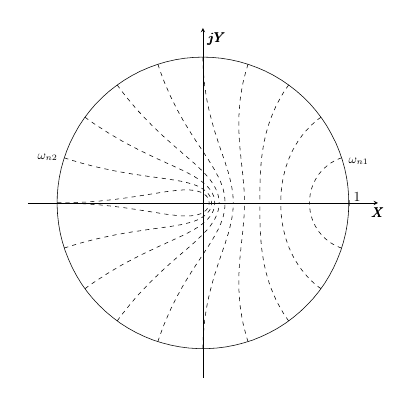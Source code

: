 % This file was created by matlab2tikz.
%
%The latest updates can be retrieved from
%  http://www.mathworks.com/matlabcentral/fileexchange/22022-matlab2tikz-matlab2tikz
%where you can also make suggestions and rate matlab2tikz.
%
\begin{tikzpicture}[scale = 0.5]

\begin{axis}[%
  axis lines=center,
  width=3.5in,
  height=3.5in,
  scale only axis,
  xmin=-1.2,
  xmax=1.2,
  ymin=-1.2,
  ymax=1.2,
  xtick={1},
  ytick=\empty,
  %xticklabels={},
  xticklabel style={anchor=south west},
  x label style={anchor=north},
  xlabel={$\pmb{X}$},
  ylabel={$\pmb{jY}$}
  ]
  \addplot [color=black, forget plot]
    table[row sep=crcr]{%
  0	1\\
  0.063	0.998\\
  0.127	0.992\\
  0.189	0.982\\
  0.251	0.968\\
  0.312	0.95\\
  0.372	0.928\\
  0.43	0.903\\
  0.486	0.874\\
  0.541	0.841\\
  0.593	0.805\\
  0.643	0.766\\
  0.69	0.724\\
  0.735	0.679\\
  0.776	0.631\\
  0.815	0.58\\
  0.85	0.527\\
  0.881	0.472\\
  0.91	0.415\\
  0.934	0.357\\
  0.955	0.297\\
  0.972	0.236\\
  0.985	0.174\\
  0.994	0.111\\
  0.999	0.048\\
  1.0	-0.016\\
  0.997	-0.079\\
  0.99	-0.142\\
  0.979	-0.205\\
  0.964	-0.266\\
  0.945	-0.327\\
  0.922	-0.386\\
  0.896	-0.444\\
  0.866	-0.5\\
  0.833	-0.554\\
  0.796	-0.606\\
  0.756	-0.655\\
  0.713	-0.701\\
  0.667	-0.745\\
  0.618	-0.786\\
  0.567	-0.824\\
  0.514	-0.858\\
  0.458	-0.889\\
  0.401	-0.916\\
  0.342	-0.94\\
  0.282	-0.959\\
  0.22	-0.975\\
  0.158	-0.987\\
  0.095	-0.995\\
  0.032	-0.999\\
  -0.032	-0.999\\
  -0.095	-0.995\\
  -0.158	-0.987\\
  -0.22	-0.975\\
  -0.282	-0.959\\
  -0.342	-0.94\\
  -0.401	-0.916\\
  -0.458	-0.889\\
  -0.514	-0.858\\
  -0.567	-0.824\\
  -0.618	-0.786\\
  -0.667	-0.745\\
  -0.713	-0.701\\
  -0.756	-0.655\\
  -0.796	-0.606\\
  -0.833	-0.554\\
  -0.866	-0.5\\
  -0.896	-0.444\\
  -0.922	-0.386\\
  -0.945	-0.327\\
  -0.964	-0.266\\
  -0.979	-0.205\\
  -0.99	-0.142\\
  -0.997	-0.079\\
  -1.0	-0.016\\
  -0.999	0.048\\
  -0.994	0.111\\
  -0.985	0.174\\
  -0.972	0.236\\
  -0.955	0.297\\
  -0.934	0.357\\
  -0.91	0.415\\
  -0.881	0.472\\
  -0.85	0.527\\
  -0.815	0.58\\
  -0.776	0.631\\
  -0.735	0.679\\
  -0.69	0.724\\
  -0.643	0.766\\
  -0.593	0.805\\
  -0.541	0.841\\
  -0.486	0.874\\
  -0.43	0.903\\
  -0.372	0.928\\
  -0.312	0.95\\
  -0.251	0.968\\
  -0.189	0.982\\
  -0.127	0.992\\
  -0.063	0.998\\
  -2.449e-16	1\\
  };
  \addplot [color=black, dashed, forget plot]
    table[row sep=crcr]{%
  1	0\\
  1	0\\
  1	0\\
  1	0\\
  1	0\\
  1	0\\
  1	0\\
  1	0\\
  1	0\\
  1	0\\
  1	0\\
  1	0\\
  1	0\\
  1	0\\
  1	0\\
  1	0\\
  1	0\\
  1	0\\
  1	0\\
  1	0\\
  1	0\\
  1	0\\
  1	0\\
  1	0\\
  1	0\\
  1	0\\
  1	0\\
  1	0\\
  1	0\\
  1	0\\
  1	0\\
  1	0\\
  1	0\\
  1	0\\
  1	0\\
  1	0\\
  1	0\\
  1	0\\
  1	0\\
  1	0\\
  1	0\\
  1	0\\
  1	0\\
  1	0\\
  1	0\\
  1	0\\
  1	0\\
  1	0\\
  1	0\\
  1	0\\
  1	0\\
  1	0\\
  1	0\\
  1	0\\
  1	0\\
  1	0\\
  1	0\\
  1	0\\
  1	0\\
  1	0\\
  1	0\\
  1	0\\
  1	0\\
  1	0\\
  1	0\\
  1	0\\
  1	0\\
  1	0\\
  1	0\\
  1	0\\
  1	0\\
  1	0\\
  1	0\\
  1	0\\
  1	0\\
  1	0\\
  1	0\\
  1	0\\
  1	0\\
  1	0\\
  1	0\\
  1	0\\
  1	0\\
  1	0\\
  1	0\\
  1	0\\
  1	0\\
  1	0\\
  1	0\\
  1	0\\
  1	0\\
  1	0\\
  1	0\\
  1	0\\
  1	0\\
  1	0\\
  1	0\\
  1	0\\
  1	0\\
  1	0\\
  1	0\\
  };
  \addplot [color=black, dashed, forget plot]
    table[row sep=crcr]{%
  1	-0\\
  1	-0\\
  1	-0\\
  1	-0\\
  1	-0\\
  1	-0\\
  1	-0\\
  1	-0\\
  1	-0\\
  1	-0\\
  1	-0\\
  1	-0\\
  1	-0\\
  1	-0\\
  1	-0\\
  1	-0\\
  1	-0\\
  1	-0\\
  1	-0\\
  1	-0\\
  1	-0\\
  1	-0\\
  1	-0\\
  1	-0\\
  1	-0\\
  1	-0\\
  1	-0\\
  1	-0\\
  1	-0\\
  1	-0\\
  1	-0\\
  1	-0\\
  1	-0\\
  1	-0\\
  1	-0\\
  1	-0\\
  1	-0\\
  1	-0\\
  1	-0\\
  1	-0\\
  1	-0\\
  1	-0\\
  1	-0\\
  1	-0\\
  1	-0\\
  1	-0\\
  1	-0\\
  1	-0\\
  1	-0\\
  1	-0\\
  1	-0\\
  1	-0\\
  1	-0\\
  1	-0\\
  1	-0\\
  1	-0\\
  1	-0\\
  1	-0\\
  1	-0\\
  1	-0\\
  1	-0\\
  1	-0\\
  1	-0\\
  1	-0\\
  1	-0\\
  1	-0\\
  1	-0\\
  1	-0\\
  1	-0\\
  1	-0\\
  1	-0\\
  1	-0\\
  1	-0\\
  1	-0\\
  1	-0\\
  1	-0\\
  1	-0\\
  1	-0\\
  1	-0\\
  1	-0\\
  1	-0\\
  1	-0\\
  1	-0\\
  1	-0\\
  1	-0\\
  1	-0\\
  1	-0\\
  1	-0\\
  1	-0\\
  1	-0\\
  1	-0\\
  1	-0\\
  1	-0\\
  1	-0\\
  1	-0\\
  1	-0\\
  1	-0\\
  1	-0\\
  1	-0\\
  1	-0\\
  1	-0\\
  };
  \addplot [color=black, dashed, forget plot]
    table[row sep=crcr]{%
  0.951	0.309\\
  0.948	0.308\\
  0.945	0.307\\
  0.942	0.306\\
  0.939	0.305\\
  0.936	0.304\\
  0.933	0.303\\
  0.931	0.302\\
  0.928	0.3\\
  0.925	0.299\\
  0.922	0.298\\
  0.919	0.297\\
  0.917	0.296\\
  0.914	0.294\\
  0.911	0.293\\
  0.908	0.292\\
  0.906	0.29\\
  0.903	0.289\\
  0.9	0.287\\
  0.898	0.286\\
  0.895	0.285\\
  0.892	0.283\\
  0.89	0.282\\
  0.887	0.28\\
  0.885	0.278\\
  0.882	0.277\\
  0.879	0.275\\
  0.877	0.274\\
  0.874	0.272\\
  0.872	0.27\\
  0.869	0.269\\
  0.867	0.267\\
  0.865	0.265\\
  0.862	0.263\\
  0.86	0.262\\
  0.857	0.26\\
  0.855	0.258\\
  0.853	0.256\\
  0.85	0.254\\
  0.848	0.252\\
  0.846	0.25\\
  0.843	0.248\\
  0.841	0.246\\
  0.839	0.244\\
  0.836	0.242\\
  0.834	0.24\\
  0.832	0.238\\
  0.83	0.236\\
  0.828	0.234\\
  0.825	0.232\\
  0.823	0.23\\
  0.821	0.227\\
  0.819	0.225\\
  0.817	0.223\\
  0.815	0.221\\
  0.813	0.218\\
  0.81	0.216\\
  0.808	0.213\\
  0.806	0.211\\
  0.804	0.208\\
  0.802	0.206\\
  0.8	0.203\\
  0.798	0.201\\
  0.796	0.198\\
  0.794	0.196\\
  0.792	0.193\\
  0.79	0.19\\
  0.788	0.187\\
  0.786	0.184\\
  0.784	0.182\\
  0.782	0.179\\
  0.781	0.176\\
  0.779	0.173\\
  0.777	0.169\\
  0.775	0.166\\
  0.773	0.163\\
  0.771	0.16\\
  0.769	0.156\\
  0.768	0.153\\
  0.766	0.149\\
  0.764	0.146\\
  0.762	0.142\\
  0.76	0.138\\
  0.759	0.134\\
  0.757	0.13\\
  0.755	0.126\\
  0.753	0.122\\
  0.752	0.117\\
  0.75	0.113\\
  0.748	0.108\\
  0.747	0.103\\
  0.745	0.098\\
  0.743	0.092\\
  0.742	0.086\\
  0.74	0.08\\
  0.738	0.073\\
  0.737	0.065\\
  0.735	0.056\\
  0.734	0.046\\
  0.732	0.032\\
  0.73	0\\
  };
  \addplot [color=black, dashed, forget plot]
    table[row sep=crcr]{%
  0.951	-0.309\\
  0.948	-0.308\\
  0.945	-0.307\\
  0.942	-0.306\\
  0.939	-0.305\\
  0.936	-0.304\\
  0.933	-0.303\\
  0.931	-0.302\\
  0.928	-0.3\\
  0.925	-0.299\\
  0.922	-0.298\\
  0.919	-0.297\\
  0.917	-0.296\\
  0.914	-0.294\\
  0.911	-0.293\\
  0.908	-0.292\\
  0.906	-0.29\\
  0.903	-0.289\\
  0.9	-0.287\\
  0.898	-0.286\\
  0.895	-0.285\\
  0.892	-0.283\\
  0.89	-0.282\\
  0.887	-0.28\\
  0.885	-0.278\\
  0.882	-0.277\\
  0.879	-0.275\\
  0.877	-0.274\\
  0.874	-0.272\\
  0.872	-0.27\\
  0.869	-0.269\\
  0.867	-0.267\\
  0.865	-0.265\\
  0.862	-0.263\\
  0.86	-0.262\\
  0.857	-0.26\\
  0.855	-0.258\\
  0.853	-0.256\\
  0.85	-0.254\\
  0.848	-0.252\\
  0.846	-0.25\\
  0.843	-0.248\\
  0.841	-0.246\\
  0.839	-0.244\\
  0.836	-0.242\\
  0.834	-0.24\\
  0.832	-0.238\\
  0.83	-0.236\\
  0.828	-0.234\\
  0.825	-0.232\\
  0.823	-0.23\\
  0.821	-0.227\\
  0.819	-0.225\\
  0.817	-0.223\\
  0.815	-0.221\\
  0.813	-0.218\\
  0.81	-0.216\\
  0.808	-0.213\\
  0.806	-0.211\\
  0.804	-0.208\\
  0.802	-0.206\\
  0.8	-0.203\\
  0.798	-0.201\\
  0.796	-0.198\\
  0.794	-0.196\\
  0.792	-0.193\\
  0.79	-0.19\\
  0.788	-0.187\\
  0.786	-0.184\\
  0.784	-0.182\\
  0.782	-0.179\\
  0.781	-0.176\\
  0.779	-0.173\\
  0.777	-0.169\\
  0.775	-0.166\\
  0.773	-0.163\\
  0.771	-0.16\\
  0.769	-0.156\\
  0.768	-0.153\\
  0.766	-0.149\\
  0.764	-0.146\\
  0.762	-0.142\\
  0.76	-0.138\\
  0.759	-0.134\\
  0.757	-0.13\\
  0.755	-0.126\\
  0.753	-0.122\\
  0.752	-0.117\\
  0.75	-0.113\\
  0.748	-0.108\\
  0.747	-0.103\\
  0.745	-0.098\\
  0.743	-0.092\\
  0.742	-0.086\\
  0.74	-0.08\\
  0.738	-0.073\\
  0.737	-0.065\\
  0.735	-0.056\\
  0.734	-0.046\\
  0.732	-0.032\\
  0.73	-0\\
  };
  \addplot [color=black, dashed, forget plot]
    table[row sep=crcr]{%
  0.809	0.588\\
  0.804	0.584\\
  0.799	0.58\\
  0.794	0.577\\
  0.789	0.573\\
  0.784	0.569\\
  0.78	0.565\\
  0.775	0.561\\
  0.77	0.557\\
  0.766	0.554\\
  0.761	0.55\\
  0.757	0.546\\
  0.753	0.542\\
  0.748	0.538\\
  0.744	0.534\\
  0.74	0.53\\
  0.736	0.526\\
  0.732	0.522\\
  0.728	0.517\\
  0.724	0.513\\
  0.72	0.509\\
  0.716	0.505\\
  0.712	0.501\\
  0.709	0.497\\
  0.705	0.493\\
  0.701	0.488\\
  0.698	0.484\\
  0.694	0.48\\
  0.691	0.476\\
  0.687	0.471\\
  0.684	0.467\\
  0.68	0.463\\
  0.677	0.459\\
  0.674	0.454\\
  0.671	0.45\\
  0.668	0.446\\
  0.664	0.441\\
  0.661	0.437\\
  0.658	0.432\\
  0.655	0.428\\
  0.652	0.424\\
  0.649	0.419\\
  0.647	0.415\\
  0.644	0.41\\
  0.641	0.406\\
  0.638	0.401\\
  0.635	0.397\\
  0.633	0.392\\
  0.63	0.387\\
  0.627	0.383\\
  0.625	0.378\\
  0.622	0.373\\
  0.62	0.369\\
  0.617	0.364\\
  0.615	0.359\\
  0.613	0.355\\
  0.61	0.35\\
  0.608	0.345\\
  0.606	0.34\\
  0.603	0.335\\
  0.601	0.33\\
  0.599	0.326\\
  0.597	0.321\\
  0.595	0.316\\
  0.592	0.311\\
  0.59	0.305\\
  0.588	0.3\\
  0.586	0.295\\
  0.584	0.29\\
  0.582	0.285\\
  0.58	0.279\\
  0.578	0.274\\
  0.577	0.269\\
  0.575	0.263\\
  0.573	0.258\\
  0.571	0.252\\
  0.569	0.246\\
  0.568	0.241\\
  0.566	0.235\\
  0.564	0.229\\
  0.562	0.223\\
  0.561	0.217\\
  0.559	0.21\\
  0.558	0.204\\
  0.556	0.197\\
  0.554	0.191\\
  0.553	0.184\\
  0.551	0.176\\
  0.55	0.169\\
  0.548	0.162\\
  0.547	0.154\\
  0.545	0.145\\
  0.544	0.137\\
  0.543	0.128\\
  0.541	0.118\\
  0.54	0.107\\
  0.539	0.096\\
  0.537	0.083\\
  0.536	0.067\\
  0.535	0.048\\
  0.533	0\\
  };
  \addplot [color=black, dashed, forget plot]
    table[row sep=crcr]{%
  0.809	-0.588\\
  0.804	-0.584\\
  0.799	-0.58\\
  0.794	-0.577\\
  0.789	-0.573\\
  0.784	-0.569\\
  0.78	-0.565\\
  0.775	-0.561\\
  0.77	-0.557\\
  0.766	-0.554\\
  0.761	-0.55\\
  0.757	-0.546\\
  0.753	-0.542\\
  0.748	-0.538\\
  0.744	-0.534\\
  0.74	-0.53\\
  0.736	-0.526\\
  0.732	-0.522\\
  0.728	-0.517\\
  0.724	-0.513\\
  0.72	-0.509\\
  0.716	-0.505\\
  0.712	-0.501\\
  0.709	-0.497\\
  0.705	-0.493\\
  0.701	-0.488\\
  0.698	-0.484\\
  0.694	-0.48\\
  0.691	-0.476\\
  0.687	-0.471\\
  0.684	-0.467\\
  0.68	-0.463\\
  0.677	-0.459\\
  0.674	-0.454\\
  0.671	-0.45\\
  0.668	-0.446\\
  0.664	-0.441\\
  0.661	-0.437\\
  0.658	-0.432\\
  0.655	-0.428\\
  0.652	-0.424\\
  0.649	-0.419\\
  0.647	-0.415\\
  0.644	-0.41\\
  0.641	-0.406\\
  0.638	-0.401\\
  0.635	-0.397\\
  0.633	-0.392\\
  0.63	-0.387\\
  0.627	-0.383\\
  0.625	-0.378\\
  0.622	-0.373\\
  0.62	-0.369\\
  0.617	-0.364\\
  0.615	-0.359\\
  0.613	-0.355\\
  0.61	-0.35\\
  0.608	-0.345\\
  0.606	-0.34\\
  0.603	-0.335\\
  0.601	-0.33\\
  0.599	-0.326\\
  0.597	-0.321\\
  0.595	-0.316\\
  0.592	-0.311\\
  0.59	-0.305\\
  0.588	-0.3\\
  0.586	-0.295\\
  0.584	-0.29\\
  0.582	-0.285\\
  0.58	-0.279\\
  0.578	-0.274\\
  0.577	-0.269\\
  0.575	-0.263\\
  0.573	-0.258\\
  0.571	-0.252\\
  0.569	-0.246\\
  0.568	-0.241\\
  0.566	-0.235\\
  0.564	-0.229\\
  0.562	-0.223\\
  0.561	-0.217\\
  0.559	-0.21\\
  0.558	-0.204\\
  0.556	-0.197\\
  0.554	-0.191\\
  0.553	-0.184\\
  0.551	-0.176\\
  0.55	-0.169\\
  0.548	-0.162\\
  0.547	-0.154\\
  0.545	-0.145\\
  0.544	-0.137\\
  0.543	-0.128\\
  0.541	-0.118\\
  0.54	-0.107\\
  0.539	-0.096\\
  0.537	-0.083\\
  0.536	-0.067\\
  0.535	-0.048\\
  0.533	-0\\
  };
  \addplot [color=black, dashed, forget plot]
    table[row sep=crcr]{%
  0.588	0.809\\
  0.582	0.801\\
  0.577	0.794\\
  0.572	0.786\\
  0.567	0.779\\
  0.562	0.771\\
  0.557	0.764\\
  0.552	0.756\\
  0.547	0.749\\
  0.543	0.741\\
  0.538	0.734\\
  0.534	0.726\\
  0.53	0.719\\
  0.526	0.712\\
  0.522	0.704\\
  0.518	0.697\\
  0.514	0.69\\
  0.51	0.682\\
  0.507	0.675\\
  0.503	0.668\\
  0.499	0.661\\
  0.496	0.653\\
  0.493	0.646\\
  0.49	0.639\\
  0.486	0.632\\
  0.483	0.625\\
  0.48	0.618\\
  0.477	0.611\\
  0.475	0.604\\
  0.472	0.597\\
  0.469	0.59\\
  0.466	0.583\\
  0.464	0.576\\
  0.461	0.569\\
  0.459	0.562\\
  0.457	0.555\\
  0.454	0.549\\
  0.452	0.542\\
  0.45	0.535\\
  0.448	0.528\\
  0.446	0.522\\
  0.444	0.515\\
  0.442	0.508\\
  0.44	0.501\\
  0.438	0.495\\
  0.436	0.488\\
  0.434	0.481\\
  0.432	0.475\\
  0.431	0.468\\
  0.429	0.461\\
  0.428	0.455\\
  0.426	0.448\\
  0.425	0.442\\
  0.423	0.435\\
  0.422	0.428\\
  0.42	0.422\\
  0.419	0.415\\
  0.418	0.409\\
  0.416	0.402\\
  0.415	0.395\\
  0.414	0.389\\
  0.413	0.382\\
  0.412	0.376\\
  0.411	0.369\\
  0.41	0.362\\
  0.409	0.356\\
  0.408	0.349\\
  0.407	0.342\\
  0.406	0.336\\
  0.405	0.329\\
  0.404	0.322\\
  0.403	0.315\\
  0.403	0.309\\
  0.402	0.302\\
  0.401	0.295\\
  0.4	0.288\\
  0.4	0.281\\
  0.399	0.274\\
  0.398	0.267\\
  0.398	0.259\\
  0.397	0.252\\
  0.397	0.245\\
  0.396	0.237\\
  0.396	0.23\\
  0.395	0.222\\
  0.395	0.214\\
  0.394	0.206\\
  0.394	0.197\\
  0.393	0.189\\
  0.393	0.18\\
  0.393	0.171\\
  0.392	0.162\\
  0.392	0.152\\
  0.392	0.141\\
  0.391	0.13\\
  0.391	0.118\\
  0.391	0.106\\
  0.39	0.091\\
  0.39	0.074\\
  0.39	0.052\\
  0.39	0\\
  };
  \addplot [color=black, dashed, forget plot]
    table[row sep=crcr]{%
  0.588	-0.809\\
  0.582	-0.801\\
  0.577	-0.794\\
  0.572	-0.786\\
  0.567	-0.779\\
  0.562	-0.771\\
  0.557	-0.764\\
  0.552	-0.756\\
  0.547	-0.749\\
  0.543	-0.741\\
  0.538	-0.734\\
  0.534	-0.726\\
  0.53	-0.719\\
  0.526	-0.712\\
  0.522	-0.704\\
  0.518	-0.697\\
  0.514	-0.69\\
  0.51	-0.682\\
  0.507	-0.675\\
  0.503	-0.668\\
  0.499	-0.661\\
  0.496	-0.653\\
  0.493	-0.646\\
  0.49	-0.639\\
  0.486	-0.632\\
  0.483	-0.625\\
  0.48	-0.618\\
  0.477	-0.611\\
  0.475	-0.604\\
  0.472	-0.597\\
  0.469	-0.59\\
  0.466	-0.583\\
  0.464	-0.576\\
  0.461	-0.569\\
  0.459	-0.562\\
  0.457	-0.555\\
  0.454	-0.549\\
  0.452	-0.542\\
  0.45	-0.535\\
  0.448	-0.528\\
  0.446	-0.522\\
  0.444	-0.515\\
  0.442	-0.508\\
  0.44	-0.501\\
  0.438	-0.495\\
  0.436	-0.488\\
  0.434	-0.481\\
  0.432	-0.475\\
  0.431	-0.468\\
  0.429	-0.461\\
  0.428	-0.455\\
  0.426	-0.448\\
  0.425	-0.442\\
  0.423	-0.435\\
  0.422	-0.428\\
  0.42	-0.422\\
  0.419	-0.415\\
  0.418	-0.409\\
  0.416	-0.402\\
  0.415	-0.395\\
  0.414	-0.389\\
  0.413	-0.382\\
  0.412	-0.376\\
  0.411	-0.369\\
  0.41	-0.362\\
  0.409	-0.356\\
  0.408	-0.349\\
  0.407	-0.342\\
  0.406	-0.336\\
  0.405	-0.329\\
  0.404	-0.322\\
  0.403	-0.315\\
  0.403	-0.309\\
  0.402	-0.302\\
  0.401	-0.295\\
  0.4	-0.288\\
  0.4	-0.281\\
  0.399	-0.274\\
  0.398	-0.267\\
  0.398	-0.259\\
  0.397	-0.252\\
  0.397	-0.245\\
  0.396	-0.237\\
  0.396	-0.23\\
  0.395	-0.222\\
  0.395	-0.214\\
  0.394	-0.206\\
  0.394	-0.197\\
  0.393	-0.189\\
  0.393	-0.18\\
  0.393	-0.171\\
  0.392	-0.162\\
  0.392	-0.152\\
  0.392	-0.141\\
  0.391	-0.13\\
  0.391	-0.118\\
  0.391	-0.106\\
  0.39	-0.091\\
  0.39	-0.074\\
  0.39	-0.052\\
  0.39	-0\\
  };
  \addplot [color=black, dashed, forget plot]
    table[row sep=crcr]{%
  0.309	0.951\\
  0.305	0.939\\
  0.302	0.927\\
  0.298	0.916\\
  0.295	0.904\\
  0.292	0.893\\
  0.289	0.881\\
  0.286	0.87\\
  0.283	0.859\\
  0.28	0.848\\
  0.278	0.837\\
  0.275	0.826\\
  0.273	0.815\\
  0.271	0.805\\
  0.269	0.794\\
  0.267	0.784\\
  0.265	0.774\\
  0.264	0.763\\
  0.262	0.753\\
  0.26	0.743\\
  0.259	0.733\\
  0.258	0.724\\
  0.256	0.714\\
  0.255	0.704\\
  0.254	0.695\\
  0.253	0.685\\
  0.252	0.676\\
  0.251	0.666\\
  0.251	0.657\\
  0.25	0.648\\
  0.249	0.639\\
  0.249	0.63\\
  0.248	0.621\\
  0.248	0.612\\
  0.247	0.604\\
  0.247	0.595\\
  0.247	0.586\\
  0.247	0.578\\
  0.246	0.569\\
  0.246	0.561\\
  0.246	0.553\\
  0.246	0.544\\
  0.246	0.536\\
  0.246	0.528\\
  0.246	0.52\\
  0.246	0.512\\
  0.247	0.504\\
  0.247	0.496\\
  0.247	0.488\\
  0.247	0.48\\
  0.248	0.473\\
  0.248	0.465\\
  0.248	0.457\\
  0.249	0.45\\
  0.249	0.442\\
  0.25	0.434\\
  0.25	0.427\\
  0.25	0.419\\
  0.251	0.412\\
  0.252	0.405\\
  0.252	0.397\\
  0.253	0.39\\
  0.253	0.383\\
  0.254	0.375\\
  0.255	0.368\\
  0.255	0.361\\
  0.256	0.353\\
  0.257	0.346\\
  0.257	0.339\\
  0.258	0.332\\
  0.259	0.324\\
  0.26	0.317\\
  0.26	0.31\\
  0.261	0.303\\
  0.262	0.295\\
  0.263	0.288\\
  0.263	0.28\\
  0.264	0.273\\
  0.265	0.266\\
  0.266	0.258\\
  0.267	0.25\\
  0.268	0.243\\
  0.268	0.235\\
  0.269	0.227\\
  0.27	0.219\\
  0.271	0.211\\
  0.272	0.203\\
  0.273	0.195\\
  0.274	0.186\\
  0.275	0.177\\
  0.276	0.168\\
  0.276	0.159\\
  0.277	0.149\\
  0.278	0.138\\
  0.279	0.128\\
  0.28	0.116\\
  0.281	0.103\\
  0.282	0.089\\
  0.283	0.072\\
  0.284	0.051\\
  0.285	0\\
  };
  \addplot [color=black, dashed, forget plot]
    table[row sep=crcr]{%
  0.309	-0.951\\
  0.305	-0.939\\
  0.302	-0.927\\
  0.298	-0.916\\
  0.295	-0.904\\
  0.292	-0.893\\
  0.289	-0.881\\
  0.286	-0.87\\
  0.283	-0.859\\
  0.28	-0.848\\
  0.278	-0.837\\
  0.275	-0.826\\
  0.273	-0.815\\
  0.271	-0.805\\
  0.269	-0.794\\
  0.267	-0.784\\
  0.265	-0.774\\
  0.264	-0.763\\
  0.262	-0.753\\
  0.26	-0.743\\
  0.259	-0.733\\
  0.258	-0.724\\
  0.256	-0.714\\
  0.255	-0.704\\
  0.254	-0.695\\
  0.253	-0.685\\
  0.252	-0.676\\
  0.251	-0.666\\
  0.251	-0.657\\
  0.25	-0.648\\
  0.249	-0.639\\
  0.249	-0.63\\
  0.248	-0.621\\
  0.248	-0.612\\
  0.247	-0.604\\
  0.247	-0.595\\
  0.247	-0.586\\
  0.247	-0.578\\
  0.246	-0.569\\
  0.246	-0.561\\
  0.246	-0.553\\
  0.246	-0.544\\
  0.246	-0.536\\
  0.246	-0.528\\
  0.246	-0.52\\
  0.246	-0.512\\
  0.247	-0.504\\
  0.247	-0.496\\
  0.247	-0.488\\
  0.247	-0.48\\
  0.248	-0.473\\
  0.248	-0.465\\
  0.248	-0.457\\
  0.249	-0.45\\
  0.249	-0.442\\
  0.25	-0.434\\
  0.25	-0.427\\
  0.25	-0.419\\
  0.251	-0.412\\
  0.252	-0.405\\
  0.252	-0.397\\
  0.253	-0.39\\
  0.253	-0.383\\
  0.254	-0.375\\
  0.255	-0.368\\
  0.255	-0.361\\
  0.256	-0.353\\
  0.257	-0.346\\
  0.257	-0.339\\
  0.258	-0.332\\
  0.259	-0.324\\
  0.26	-0.317\\
  0.26	-0.31\\
  0.261	-0.303\\
  0.262	-0.295\\
  0.263	-0.288\\
  0.263	-0.28\\
  0.264	-0.273\\
  0.265	-0.266\\
  0.266	-0.258\\
  0.267	-0.25\\
  0.268	-0.243\\
  0.268	-0.235\\
  0.269	-0.227\\
  0.27	-0.219\\
  0.271	-0.211\\
  0.272	-0.203\\
  0.273	-0.195\\
  0.274	-0.186\\
  0.275	-0.177\\
  0.276	-0.168\\
  0.276	-0.159\\
  0.277	-0.149\\
  0.278	-0.138\\
  0.279	-0.128\\
  0.28	-0.116\\
  0.281	-0.103\\
  0.282	-0.089\\
  0.283	-0.072\\
  0.284	-0.051\\
  0.285	-0\\
  };
  \addplot [color=black, dashed, forget plot]
    table[row sep=crcr]{%
  6.123e-17	1\\
  7.732e-05	0.984\\
  0.0	0.969\\
  0.001	0.954\\
  0.001	0.939\\
  0.002	0.924\\
  0.003	0.91\\
  0.003	0.896\\
  0.004	0.882\\
  0.006	0.868\\
  0.007	0.855\\
  0.008	0.841\\
  0.009	0.828\\
  0.011	0.815\\
  0.012	0.802\\
  0.014	0.79\\
  0.016	0.778\\
  0.018	0.765\\
  0.019	0.753\\
  0.021	0.742\\
  0.023	0.73\\
  0.025	0.719\\
  0.027	0.707\\
  0.029	0.696\\
  0.031	0.685\\
  0.034	0.674\\
  0.036	0.664\\
  0.038	0.653\\
  0.04	0.643\\
  0.043	0.633\\
  0.045	0.623\\
  0.048	0.613\\
  0.05	0.603\\
  0.052	0.593\\
  0.055	0.584\\
  0.057	0.574\\
  0.06	0.565\\
  0.062	0.556\\
  0.065	0.547\\
  0.067	0.538\\
  0.07	0.529\\
  0.072	0.52\\
  0.075	0.512\\
  0.077	0.503\\
  0.08	0.495\\
  0.082	0.486\\
  0.085	0.478\\
  0.088	0.47\\
  0.09	0.462\\
  0.093	0.454\\
  0.095	0.446\\
  0.098	0.438\\
  0.1	0.43\\
  0.103	0.423\\
  0.105	0.415\\
  0.108	0.407\\
  0.11	0.4\\
  0.113	0.393\\
  0.115	0.385\\
  0.118	0.378\\
  0.12	0.371\\
  0.123	0.363\\
  0.125	0.356\\
  0.128	0.349\\
  0.13	0.342\\
  0.133	0.335\\
  0.135	0.328\\
  0.137	0.321\\
  0.14	0.314\\
  0.142	0.307\\
  0.145	0.3\\
  0.147	0.293\\
  0.149	0.286\\
  0.152	0.279\\
  0.154	0.272\\
  0.156	0.265\\
  0.158	0.258\\
  0.161	0.251\\
  0.163	0.244\\
  0.165	0.237\\
  0.167	0.23\\
  0.169	0.223\\
  0.172	0.216\\
  0.174	0.209\\
  0.176	0.201\\
  0.178	0.194\\
  0.18	0.186\\
  0.182	0.178\\
  0.184	0.17\\
  0.186	0.162\\
  0.188	0.154\\
  0.19	0.145\\
  0.192	0.136\\
  0.194	0.127\\
  0.196	0.117\\
  0.198	0.106\\
  0.2	0.094\\
  0.202	0.081\\
  0.204	0.066\\
  0.206	0.046\\
  0.208	0\\
  };
  \addplot [color=black, dashed, forget plot]
    table[row sep=crcr]{%
  6.123e-17	-1\\
  7.732e-05	-0.984\\
  0.0	-0.969\\
  0.001	-0.954\\
  0.001	-0.939\\
  0.002	-0.924\\
  0.003	-0.91\\
  0.003	-0.896\\
  0.004	-0.882\\
  0.006	-0.868\\
  0.007	-0.855\\
  0.008	-0.841\\
  0.009	-0.828\\
  0.011	-0.815\\
  0.012	-0.802\\
  0.014	-0.79\\
  0.016	-0.778\\
  0.018	-0.765\\
  0.019	-0.753\\
  0.021	-0.742\\
  0.023	-0.73\\
  0.025	-0.719\\
  0.027	-0.707\\
  0.029	-0.696\\
  0.031	-0.685\\
  0.034	-0.674\\
  0.036	-0.664\\
  0.038	-0.653\\
  0.04	-0.643\\
  0.043	-0.633\\
  0.045	-0.623\\
  0.048	-0.613\\
  0.05	-0.603\\
  0.052	-0.593\\
  0.055	-0.584\\
  0.057	-0.574\\
  0.06	-0.565\\
  0.062	-0.556\\
  0.065	-0.547\\
  0.067	-0.538\\
  0.07	-0.529\\
  0.072	-0.52\\
  0.075	-0.512\\
  0.077	-0.503\\
  0.08	-0.495\\
  0.082	-0.486\\
  0.085	-0.478\\
  0.088	-0.47\\
  0.09	-0.462\\
  0.093	-0.454\\
  0.095	-0.446\\
  0.098	-0.438\\
  0.1	-0.43\\
  0.103	-0.423\\
  0.105	-0.415\\
  0.108	-0.407\\
  0.11	-0.4\\
  0.113	-0.393\\
  0.115	-0.385\\
  0.118	-0.378\\
  0.12	-0.371\\
  0.123	-0.363\\
  0.125	-0.356\\
  0.128	-0.349\\
  0.13	-0.342\\
  0.133	-0.335\\
  0.135	-0.328\\
  0.137	-0.321\\
  0.14	-0.314\\
  0.142	-0.307\\
  0.145	-0.3\\
  0.147	-0.293\\
  0.149	-0.286\\
  0.152	-0.279\\
  0.154	-0.272\\
  0.156	-0.265\\
  0.158	-0.258\\
  0.161	-0.251\\
  0.163	-0.244\\
  0.165	-0.237\\
  0.167	-0.23\\
  0.169	-0.223\\
  0.172	-0.216\\
  0.174	-0.209\\
  0.176	-0.201\\
  0.178	-0.194\\
  0.18	-0.186\\
  0.182	-0.178\\
  0.184	-0.17\\
  0.186	-0.162\\
  0.188	-0.154\\
  0.19	-0.145\\
  0.192	-0.136\\
  0.194	-0.127\\
  0.196	-0.117\\
  0.198	-0.106\\
  0.2	-0.094\\
  0.202	-0.081\\
  0.204	-0.066\\
  0.206	-0.046\\
  0.208	-0\\
  };
  \addplot [color=black, dashed, forget plot]
    table[row sep=crcr]{%
  -0.309	0.951\\
  -0.303	0.933\\
  -0.297	0.916\\
  -0.291	0.899\\
  -0.285	0.882\\
  -0.279	0.866\\
  -0.273	0.85\\
  -0.267	0.835\\
  -0.261	0.82\\
  -0.255	0.805\\
  -0.248	0.79\\
  -0.242	0.776\\
  -0.236	0.762\\
  -0.23	0.748\\
  -0.224	0.735\\
  -0.218	0.722\\
  -0.211	0.709\\
  -0.205	0.696\\
  -0.199	0.684\\
  -0.193	0.672\\
  -0.187	0.66\\
  -0.181	0.648\\
  -0.175	0.637\\
  -0.169	0.626\\
  -0.163	0.615\\
  -0.157	0.604\\
  -0.151	0.594\\
  -0.145	0.583\\
  -0.14	0.573\\
  -0.134	0.563\\
  -0.128	0.553\\
  -0.122	0.544\\
  -0.117	0.534\\
  -0.111	0.525\\
  -0.106	0.516\\
  -0.1	0.507\\
  -0.095	0.498\\
  -0.089	0.49\\
  -0.084	0.481\\
  -0.079	0.473\\
  -0.073	0.465\\
  -0.068	0.457\\
  -0.063	0.449\\
  -0.058	0.441\\
  -0.053	0.433\\
  -0.048	0.425\\
  -0.043	0.418\\
  -0.038	0.411\\
  -0.033	0.403\\
  -0.029	0.396\\
  -0.024	0.389\\
  -0.019	0.382\\
  -0.015	0.375\\
  -0.01	0.368\\
  -0.006	0.361\\
  -0.001	0.355\\
  0.003	0.348\\
  0.008	0.341\\
  0.012	0.335\\
  0.016	0.328\\
  0.02	0.322\\
  0.024	0.316\\
  0.029	0.309\\
  0.033	0.303\\
  0.037	0.297\\
  0.041	0.291\\
  0.044	0.285\\
  0.048	0.279\\
  0.052	0.273\\
  0.056	0.267\\
  0.06	0.261\\
  0.063	0.255\\
  0.067	0.249\\
  0.07	0.243\\
  0.074	0.237\\
  0.077	0.231\\
  0.081	0.225\\
  0.084	0.219\\
  0.088	0.212\\
  0.091	0.206\\
  0.094	0.2\\
  0.097	0.194\\
  0.101	0.188\\
  0.104	0.182\\
  0.107	0.175\\
  0.11	0.169\\
  0.113	0.162\\
  0.116	0.155\\
  0.119	0.149\\
  0.122	0.142\\
  0.125	0.134\\
  0.128	0.127\\
  0.131	0.119\\
  0.133	0.111\\
  0.136	0.102\\
  0.139	0.093\\
  0.141	0.082\\
  0.144	0.071\\
  0.147	0.058\\
  0.149	0.041\\
  0.152	0\\
  };
  \addplot [color=black, dashed, forget plot]
    table[row sep=crcr]{%
  -0.309	-0.951\\
  -0.303	-0.933\\
  -0.297	-0.916\\
  -0.291	-0.899\\
  -0.285	-0.882\\
  -0.279	-0.866\\
  -0.273	-0.85\\
  -0.267	-0.835\\
  -0.261	-0.82\\
  -0.255	-0.805\\
  -0.248	-0.79\\
  -0.242	-0.776\\
  -0.236	-0.762\\
  -0.23	-0.748\\
  -0.224	-0.735\\
  -0.218	-0.722\\
  -0.211	-0.709\\
  -0.205	-0.696\\
  -0.199	-0.684\\
  -0.193	-0.672\\
  -0.187	-0.66\\
  -0.181	-0.648\\
  -0.175	-0.637\\
  -0.169	-0.626\\
  -0.163	-0.615\\
  -0.157	-0.604\\
  -0.151	-0.594\\
  -0.145	-0.583\\
  -0.14	-0.573\\
  -0.134	-0.563\\
  -0.128	-0.553\\
  -0.122	-0.544\\
  -0.117	-0.534\\
  -0.111	-0.525\\
  -0.106	-0.516\\
  -0.1	-0.507\\
  -0.095	-0.498\\
  -0.089	-0.49\\
  -0.084	-0.481\\
  -0.079	-0.473\\
  -0.073	-0.465\\
  -0.068	-0.457\\
  -0.063	-0.449\\
  -0.058	-0.441\\
  -0.053	-0.433\\
  -0.048	-0.425\\
  -0.043	-0.418\\
  -0.038	-0.411\\
  -0.033	-0.403\\
  -0.029	-0.396\\
  -0.024	-0.389\\
  -0.019	-0.382\\
  -0.015	-0.375\\
  -0.01	-0.368\\
  -0.006	-0.361\\
  -0.001	-0.355\\
  0.003	-0.348\\
  0.008	-0.341\\
  0.012	-0.335\\
  0.016	-0.328\\
  0.02	-0.322\\
  0.024	-0.316\\
  0.029	-0.309\\
  0.033	-0.303\\
  0.037	-0.297\\
  0.041	-0.291\\
  0.044	-0.285\\
  0.048	-0.279\\
  0.052	-0.273\\
  0.056	-0.267\\
  0.06	-0.261\\
  0.063	-0.255\\
  0.067	-0.249\\
  0.07	-0.243\\
  0.074	-0.237\\
  0.077	-0.231\\
  0.081	-0.225\\
  0.084	-0.219\\
  0.088	-0.212\\
  0.091	-0.206\\
  0.094	-0.2\\
  0.097	-0.194\\
  0.101	-0.188\\
  0.104	-0.182\\
  0.107	-0.175\\
  0.11	-0.169\\
  0.113	-0.162\\
  0.116	-0.155\\
  0.119	-0.149\\
  0.122	-0.142\\
  0.125	-0.134\\
  0.128	-0.127\\
  0.131	-0.119\\
  0.133	-0.111\\
  0.136	-0.102\\
  0.139	-0.093\\
  0.141	-0.082\\
  0.144	-0.071\\
  0.147	-0.058\\
  0.149	-0.041\\
  0.152	-0\\
  };
  \addplot [color=black, dashed, forget plot]
    table[row sep=crcr]{%
  -0.588	0.809\\
  -0.575	0.791\\
  -0.562	0.774\\
  -0.55	0.758\\
  -0.537	0.742\\
  -0.525	0.726\\
  -0.512	0.711\\
  -0.5	0.696\\
  -0.488	0.682\\
  -0.476	0.668\\
  -0.465	0.654\\
  -0.453	0.641\\
  -0.442	0.628\\
  -0.43	0.616\\
  -0.419	0.604\\
  -0.408	0.592\\
  -0.397	0.581\\
  -0.386	0.569\\
  -0.376	0.558\\
  -0.365	0.548\\
  -0.355	0.537\\
  -0.345	0.527\\
  -0.335	0.517\\
  -0.325	0.508\\
  -0.315	0.499\\
  -0.306	0.489\\
  -0.296	0.48\\
  -0.287	0.472\\
  -0.278	0.463\\
  -0.269	0.455\\
  -0.26	0.447\\
  -0.251	0.439\\
  -0.243	0.431\\
  -0.234	0.424\\
  -0.226	0.416\\
  -0.218	0.409\\
  -0.21	0.402\\
  -0.202	0.395\\
  -0.194	0.388\\
  -0.186	0.381\\
  -0.179	0.375\\
  -0.171	0.368\\
  -0.164	0.362\\
  -0.156	0.356\\
  -0.149	0.349\\
  -0.142	0.343\\
  -0.136	0.337\\
  -0.129	0.332\\
  -0.122	0.326\\
  -0.116	0.32\\
  -0.109	0.315\\
  -0.103	0.309\\
  -0.096	0.304\\
  -0.09	0.298\\
  -0.084	0.293\\
  -0.078	0.288\\
  -0.073	0.283\\
  -0.067	0.278\\
  -0.061	0.273\\
  -0.056	0.268\\
  -0.05	0.263\\
  -0.045	0.258\\
  -0.039	0.253\\
  -0.034	0.248\\
  -0.029	0.243\\
  -0.024	0.238\\
  -0.019	0.233\\
  -0.014	0.229\\
  -0.009	0.224\\
  -0.005	0.219\\
  6.74e-05	0.215\\
  0.005	0.21\\
  0.009	0.205\\
  0.014	0.2\\
  0.018	0.196\\
  0.022	0.191\\
  0.027	0.186\\
  0.031	0.181\\
  0.035	0.177\\
  0.039	0.172\\
  0.043	0.167\\
  0.047	0.162\\
  0.051	0.157\\
  0.054	0.152\\
  0.058	0.147\\
  0.062	0.141\\
  0.065	0.136\\
  0.069	0.13\\
  0.073	0.125\\
  0.076	0.119\\
  0.079	0.113\\
  0.083	0.107\\
  0.086	0.1\\
  0.089	0.094\\
  0.093	0.086\\
  0.096	0.078\\
  0.099	0.07\\
  0.102	0.06\\
  0.105	0.049\\
  0.108	0.035\\
  0.111	0\\
  };
  \addplot [color=black, dashed, forget plot]
    table[row sep=crcr]{%
  -0.588	-0.809\\
  -0.575	-0.791\\
  -0.562	-0.774\\
  -0.55	-0.758\\
  -0.537	-0.742\\
  -0.525	-0.726\\
  -0.512	-0.711\\
  -0.5	-0.696\\
  -0.488	-0.682\\
  -0.476	-0.668\\
  -0.465	-0.654\\
  -0.453	-0.641\\
  -0.442	-0.628\\
  -0.43	-0.616\\
  -0.419	-0.604\\
  -0.408	-0.592\\
  -0.397	-0.581\\
  -0.386	-0.569\\
  -0.376	-0.558\\
  -0.365	-0.548\\
  -0.355	-0.537\\
  -0.345	-0.527\\
  -0.335	-0.517\\
  -0.325	-0.508\\
  -0.315	-0.499\\
  -0.306	-0.489\\
  -0.296	-0.48\\
  -0.287	-0.472\\
  -0.278	-0.463\\
  -0.269	-0.455\\
  -0.26	-0.447\\
  -0.251	-0.439\\
  -0.243	-0.431\\
  -0.234	-0.424\\
  -0.226	-0.416\\
  -0.218	-0.409\\
  -0.21	-0.402\\
  -0.202	-0.395\\
  -0.194	-0.388\\
  -0.186	-0.381\\
  -0.179	-0.375\\
  -0.171	-0.368\\
  -0.164	-0.362\\
  -0.156	-0.356\\
  -0.149	-0.349\\
  -0.142	-0.343\\
  -0.136	-0.337\\
  -0.129	-0.332\\
  -0.122	-0.326\\
  -0.116	-0.32\\
  -0.109	-0.315\\
  -0.103	-0.309\\
  -0.096	-0.304\\
  -0.09	-0.298\\
  -0.084	-0.293\\
  -0.078	-0.288\\
  -0.073	-0.283\\
  -0.067	-0.278\\
  -0.061	-0.273\\
  -0.056	-0.268\\
  -0.05	-0.263\\
  -0.045	-0.258\\
  -0.039	-0.253\\
  -0.034	-0.248\\
  -0.029	-0.243\\
  -0.024	-0.238\\
  -0.019	-0.233\\
  -0.014	-0.229\\
  -0.009	-0.224\\
  -0.005	-0.219\\
  6.74e-05	-0.215\\
  0.005	-0.21\\
  0.009	-0.205\\
  0.014	-0.2\\
  0.018	-0.196\\
  0.022	-0.191\\
  0.027	-0.186\\
  0.031	-0.181\\
  0.035	-0.177\\
  0.039	-0.172\\
  0.043	-0.167\\
  0.047	-0.162\\
  0.051	-0.157\\
  0.054	-0.152\\
  0.058	-0.147\\
  0.062	-0.141\\
  0.065	-0.136\\
  0.069	-0.13\\
  0.073	-0.125\\
  0.076	-0.119\\
  0.079	-0.113\\
  0.083	-0.107\\
  0.086	-0.1\\
  0.089	-0.094\\
  0.093	-0.086\\
  0.096	-0.078\\
  0.099	-0.07\\
  0.102	-0.06\\
  0.105	-0.049\\
  0.108	-0.035\\
  0.111	-0\\
  };
  \addplot [color=black, dashed, forget plot]
    table[row sep=crcr]{%
  -0.809	0.588\\
  -0.789	0.573\\
  -0.769	0.559\\
  -0.75	0.546\\
  -0.731	0.533\\
  -0.712	0.521\\
  -0.693	0.509\\
  -0.675	0.497\\
  -0.658	0.486\\
  -0.64	0.475\\
  -0.623	0.465\\
  -0.607	0.455\\
  -0.59	0.446\\
  -0.574	0.436\\
  -0.559	0.427\\
  -0.543	0.419\\
  -0.528	0.41\\
  -0.513	0.402\\
  -0.499	0.395\\
  -0.485	0.387\\
  -0.471	0.38\\
  -0.457	0.373\\
  -0.444	0.366\\
  -0.431	0.36\\
  -0.418	0.353\\
  -0.405	0.347\\
  -0.393	0.341\\
  -0.381	0.335\\
  -0.369	0.33\\
  -0.357	0.324\\
  -0.346	0.319\\
  -0.335	0.313\\
  -0.324	0.308\\
  -0.314	0.303\\
  -0.303	0.299\\
  -0.293	0.294\\
  -0.283	0.289\\
  -0.273	0.285\\
  -0.263	0.281\\
  -0.254	0.276\\
  -0.245	0.272\\
  -0.236	0.268\\
  -0.227	0.264\\
  -0.218	0.26\\
  -0.21	0.256\\
  -0.201	0.252\\
  -0.193	0.248\\
  -0.185	0.245\\
  -0.177	0.241\\
  -0.17	0.238\\
  -0.162	0.234\\
  -0.155	0.23\\
  -0.147	0.227\\
  -0.14	0.224\\
  -0.133	0.22\\
  -0.126	0.217\\
  -0.12	0.213\\
  -0.113	0.21\\
  -0.107	0.207\\
  -0.1	0.204\\
  -0.094	0.2\\
  -0.088	0.197\\
  -0.082	0.194\\
  -0.076	0.191\\
  -0.071	0.187\\
  -0.065	0.184\\
  -0.059	0.181\\
  -0.054	0.178\\
  -0.049	0.174\\
  -0.043	0.171\\
  -0.038	0.168\\
  -0.033	0.165\\
  -0.028	0.161\\
  -0.023	0.158\\
  -0.019	0.155\\
  -0.014	0.151\\
  -0.009	0.148\\
  -0.005	0.144\\
  -0.0	0.141\\
  0.004	0.137\\
  0.008	0.134\\
  0.013	0.13\\
  0.017	0.126\\
  0.021	0.122\\
  0.025	0.119\\
  0.029	0.115\\
  0.033	0.11\\
  0.037	0.106\\
  0.04	0.102\\
  0.044	0.097\\
  0.048	0.093\\
  0.051	0.088\\
  0.055	0.083\\
  0.058	0.077\\
  0.062	0.071\\
  0.065	0.065\\
  0.068	0.058\\
  0.072	0.05\\
  0.075	0.041\\
  0.078	0.029\\
  0.081	0\\
  };
  \addplot [color=black, dashed, forget plot]
    table[row sep=crcr]{%
  -0.809	-0.588\\
  -0.789	-0.573\\
  -0.769	-0.559\\
  -0.75	-0.546\\
  -0.731	-0.533\\
  -0.712	-0.521\\
  -0.693	-0.509\\
  -0.675	-0.497\\
  -0.658	-0.486\\
  -0.64	-0.475\\
  -0.623	-0.465\\
  -0.607	-0.455\\
  -0.59	-0.446\\
  -0.574	-0.436\\
  -0.559	-0.427\\
  -0.543	-0.419\\
  -0.528	-0.41\\
  -0.513	-0.402\\
  -0.499	-0.395\\
  -0.485	-0.387\\
  -0.471	-0.38\\
  -0.457	-0.373\\
  -0.444	-0.366\\
  -0.431	-0.36\\
  -0.418	-0.353\\
  -0.405	-0.347\\
  -0.393	-0.341\\
  -0.381	-0.335\\
  -0.369	-0.33\\
  -0.357	-0.324\\
  -0.346	-0.319\\
  -0.335	-0.313\\
  -0.324	-0.308\\
  -0.314	-0.303\\
  -0.303	-0.299\\
  -0.293	-0.294\\
  -0.283	-0.289\\
  -0.273	-0.285\\
  -0.263	-0.281\\
  -0.254	-0.276\\
  -0.245	-0.272\\
  -0.236	-0.268\\
  -0.227	-0.264\\
  -0.218	-0.26\\
  -0.21	-0.256\\
  -0.201	-0.252\\
  -0.193	-0.248\\
  -0.185	-0.245\\
  -0.177	-0.241\\
  -0.17	-0.238\\
  -0.162	-0.234\\
  -0.155	-0.23\\
  -0.147	-0.227\\
  -0.14	-0.224\\
  -0.133	-0.22\\
  -0.126	-0.217\\
  -0.12	-0.213\\
  -0.113	-0.21\\
  -0.107	-0.207\\
  -0.1	-0.204\\
  -0.094	-0.2\\
  -0.088	-0.197\\
  -0.082	-0.194\\
  -0.076	-0.191\\
  -0.071	-0.187\\
  -0.065	-0.184\\
  -0.059	-0.181\\
  -0.054	-0.178\\
  -0.049	-0.174\\
  -0.043	-0.171\\
  -0.038	-0.168\\
  -0.033	-0.165\\
  -0.028	-0.161\\
  -0.023	-0.158\\
  -0.019	-0.155\\
  -0.014	-0.151\\
  -0.009	-0.148\\
  -0.005	-0.144\\
  -0.0	-0.141\\
  0.004	-0.137\\
  0.008	-0.134\\
  0.013	-0.13\\
  0.017	-0.126\\
  0.021	-0.122\\
  0.025	-0.119\\
  0.029	-0.115\\
  0.033	-0.11\\
  0.037	-0.106\\
  0.04	-0.102\\
  0.044	-0.097\\
  0.048	-0.093\\
  0.051	-0.088\\
  0.055	-0.083\\
  0.058	-0.077\\
  0.062	-0.071\\
  0.065	-0.065\\
  0.068	-0.058\\
  0.072	-0.05\\
  0.075	-0.041\\
  0.078	-0.029\\
  0.081	-0\\
  };
  \addplot [color=black, dashed, forget plot]
    table[row sep=crcr]{%
  -0.951	0.309\\
  -0.925	0.301\\
  -0.899	0.293\\
  -0.873	0.285\\
  -0.849	0.278\\
  -0.825	0.271\\
  -0.801	0.265\\
  -0.779	0.259\\
  -0.756	0.253\\
  -0.735	0.248\\
  -0.713	0.243\\
  -0.693	0.238\\
  -0.673	0.234\\
  -0.653	0.23\\
  -0.634	0.226\\
  -0.616	0.222\\
  -0.597	0.218\\
  -0.58	0.215\\
  -0.563	0.212\\
  -0.546	0.209\\
  -0.529	0.206\\
  -0.513	0.203\\
  -0.498	0.201\\
  -0.483	0.198\\
  -0.468	0.196\\
  -0.453	0.194\\
  -0.439	0.192\\
  -0.426	0.19\\
  -0.412	0.188\\
  -0.399	0.186\\
  -0.387	0.184\\
  -0.374	0.182\\
  -0.362	0.181\\
  -0.35	0.179\\
  -0.339	0.177\\
  -0.327	0.176\\
  -0.316	0.174\\
  -0.306	0.173\\
  -0.295	0.172\\
  -0.285	0.17\\
  -0.275	0.169\\
  -0.265	0.167\\
  -0.256	0.166\\
  -0.247	0.165\\
  -0.237	0.163\\
  -0.229	0.162\\
  -0.22	0.161\\
  -0.211	0.159\\
  -0.203	0.158\\
  -0.195	0.157\\
  -0.187	0.155\\
  -0.179	0.154\\
  -0.172	0.153\\
  -0.164	0.151\\
  -0.157	0.15\\
  -0.15	0.149\\
  -0.143	0.147\\
  -0.136	0.146\\
  -0.13	0.144\\
  -0.123	0.143\\
  -0.117	0.141\\
  -0.111	0.14\\
  -0.105	0.138\\
  -0.099	0.137\\
  -0.093	0.135\\
  -0.087	0.133\\
  -0.081	0.132\\
  -0.076	0.13\\
  -0.07	0.128\\
  -0.065	0.126\\
  -0.06	0.125\\
  -0.055	0.123\\
  -0.05	0.121\\
  -0.045	0.119\\
  -0.04	0.117\\
  -0.035	0.115\\
  -0.031	0.112\\
  -0.026	0.11\\
  -0.022	0.108\\
  -0.017	0.106\\
  -0.013	0.103\\
  -0.009	0.101\\
  -0.005	0.098\\
  -0.001	0.096\\
  0.003	0.093\\
  0.007	0.09\\
  0.011	0.087\\
  0.015	0.084\\
  0.019	0.081\\
  0.022	0.078\\
  0.026	0.074\\
  0.03	0.07\\
  0.033	0.066\\
  0.037	0.062\\
  0.04	0.058\\
  0.043	0.053\\
  0.047	0.047\\
  0.05	0.041\\
  0.053	0.033\\
  0.056	0.024\\
  0.059	0\\
  };
  \addplot [color=black, dashed, forget plot]
    table[row sep=crcr]{%
  -0.951	-0.309\\
  -0.925	-0.301\\
  -0.899	-0.293\\
  -0.873	-0.285\\
  -0.849	-0.278\\
  -0.825	-0.271\\
  -0.801	-0.265\\
  -0.779	-0.259\\
  -0.756	-0.253\\
  -0.735	-0.248\\
  -0.713	-0.243\\
  -0.693	-0.238\\
  -0.673	-0.234\\
  -0.653	-0.23\\
  -0.634	-0.226\\
  -0.616	-0.222\\
  -0.597	-0.218\\
  -0.58	-0.215\\
  -0.563	-0.212\\
  -0.546	-0.209\\
  -0.529	-0.206\\
  -0.513	-0.203\\
  -0.498	-0.201\\
  -0.483	-0.198\\
  -0.468	-0.196\\
  -0.453	-0.194\\
  -0.439	-0.192\\
  -0.426	-0.19\\
  -0.412	-0.188\\
  -0.399	-0.186\\
  -0.387	-0.184\\
  -0.374	-0.182\\
  -0.362	-0.181\\
  -0.35	-0.179\\
  -0.339	-0.177\\
  -0.327	-0.176\\
  -0.316	-0.174\\
  -0.306	-0.173\\
  -0.295	-0.172\\
  -0.285	-0.17\\
  -0.275	-0.169\\
  -0.265	-0.167\\
  -0.256	-0.166\\
  -0.247	-0.165\\
  -0.237	-0.163\\
  -0.229	-0.162\\
  -0.22	-0.161\\
  -0.211	-0.159\\
  -0.203	-0.158\\
  -0.195	-0.157\\
  -0.187	-0.155\\
  -0.179	-0.154\\
  -0.172	-0.153\\
  -0.164	-0.151\\
  -0.157	-0.15\\
  -0.15	-0.149\\
  -0.143	-0.147\\
  -0.136	-0.146\\
  -0.13	-0.144\\
  -0.123	-0.143\\
  -0.117	-0.141\\
  -0.111	-0.14\\
  -0.105	-0.138\\
  -0.099	-0.137\\
  -0.093	-0.135\\
  -0.087	-0.133\\
  -0.081	-0.132\\
  -0.076	-0.13\\
  -0.07	-0.128\\
  -0.065	-0.126\\
  -0.06	-0.125\\
  -0.055	-0.123\\
  -0.05	-0.121\\
  -0.045	-0.119\\
  -0.04	-0.117\\
  -0.035	-0.115\\
  -0.031	-0.112\\
  -0.026	-0.11\\
  -0.022	-0.108\\
  -0.017	-0.106\\
  -0.013	-0.103\\
  -0.009	-0.101\\
  -0.005	-0.098\\
  -0.001	-0.096\\
  0.003	-0.093\\
  0.007	-0.09\\
  0.011	-0.087\\
  0.015	-0.084\\
  0.019	-0.081\\
  0.022	-0.078\\
  0.026	-0.074\\
  0.03	-0.07\\
  0.033	-0.066\\
  0.037	-0.062\\
  0.04	-0.058\\
  0.043	-0.053\\
  0.047	-0.047\\
  0.05	-0.041\\
  0.053	-0.033\\
  0.056	-0.024\\
  0.059	-0\\
  };
  \addplot [color=black, dashed, forget plot]
    table[row sep=crcr]{%
  -1	1.225e-16\\
  -0.969	0.0\\
  -0.939	0.001\\
  -0.91	0.001\\
  -0.882	0.002\\
  -0.855	0.003\\
  -0.828	0.005\\
  -0.803	0.006\\
  -0.778	0.008\\
  -0.754	0.01\\
  -0.73	0.012\\
  -0.708	0.013\\
  -0.686	0.016\\
  -0.664	0.018\\
  -0.644	0.02\\
  -0.624	0.022\\
  -0.604	0.024\\
  -0.586	0.027\\
  -0.567	0.029\\
  -0.55	0.031\\
  -0.532	0.034\\
  -0.516	0.036\\
  -0.5	0.039\\
  -0.484	0.041\\
  -0.469	0.043\\
  -0.454	0.045\\
  -0.439	0.048\\
  -0.425	0.05\\
  -0.412	0.052\\
  -0.398	0.054\\
  -0.386	0.056\\
  -0.373	0.058\\
  -0.361	0.06\\
  -0.349	0.062\\
  -0.338	0.064\\
  -0.326	0.066\\
  -0.316	0.067\\
  -0.305	0.069\\
  -0.295	0.071\\
  -0.285	0.072\\
  -0.275	0.074\\
  -0.265	0.075\\
  -0.256	0.077\\
  -0.247	0.078\\
  -0.238	0.079\\
  -0.23	0.08\\
  -0.221	0.081\\
  -0.213	0.082\\
  -0.205	0.083\\
  -0.197	0.084\\
  -0.19	0.085\\
  -0.182	0.086\\
  -0.175	0.086\\
  -0.168	0.087\\
  -0.161	0.087\\
  -0.154	0.088\\
  -0.148	0.088\\
  -0.141	0.089\\
  -0.135	0.089\\
  -0.129	0.089\\
  -0.123	0.089\\
  -0.117	0.089\\
  -0.111	0.089\\
  -0.106	0.089\\
  -0.1	0.089\\
  -0.095	0.089\\
  -0.089	0.089\\
  -0.084	0.088\\
  -0.079	0.088\\
  -0.074	0.087\\
  -0.069	0.087\\
  -0.064	0.086\\
  -0.06	0.085\\
  -0.055	0.085\\
  -0.05	0.084\\
  -0.046	0.083\\
  -0.042	0.082\\
  -0.037	0.081\\
  -0.033	0.08\\
  -0.029	0.078\\
  -0.025	0.077\\
  -0.021	0.076\\
  -0.017	0.074\\
  -0.013	0.073\\
  -0.01	0.071\\
  -0.006	0.069\\
  -0.002	0.067\\
  0.001	0.065\\
  0.005	0.063\\
  0.008	0.06\\
  0.012	0.058\\
  0.015	0.055\\
  0.019	0.052\\
  0.022	0.049\\
  0.025	0.046\\
  0.028	0.042\\
  0.031	0.038\\
  0.034	0.033\\
  0.037	0.027\\
  0.04	0.019\\
  0.043	0\\
  };
  \addplot [color=black, dashed, forget plot]
    table[row sep=crcr]{%
  -1	-1.225e-16\\
  -0.969	-0.0\\
  -0.939	-0.001\\
  -0.91	-0.001\\
  -0.882	-0.002\\
  -0.855	-0.003\\
  -0.828	-0.005\\
  -0.803	-0.006\\
  -0.778	-0.008\\
  -0.754	-0.01\\
  -0.73	-0.012\\
  -0.708	-0.013\\
  -0.686	-0.016\\
  -0.664	-0.018\\
  -0.644	-0.02\\
  -0.624	-0.022\\
  -0.604	-0.024\\
  -0.586	-0.027\\
  -0.567	-0.029\\
  -0.55	-0.031\\
  -0.532	-0.034\\
  -0.516	-0.036\\
  -0.5	-0.039\\
  -0.484	-0.041\\
  -0.469	-0.043\\
  -0.454	-0.045\\
  -0.439	-0.048\\
  -0.425	-0.05\\
  -0.412	-0.052\\
  -0.398	-0.054\\
  -0.386	-0.056\\
  -0.373	-0.058\\
  -0.361	-0.06\\
  -0.349	-0.062\\
  -0.338	-0.064\\
  -0.326	-0.066\\
  -0.316	-0.067\\
  -0.305	-0.069\\
  -0.295	-0.071\\
  -0.285	-0.072\\
  -0.275	-0.074\\
  -0.265	-0.075\\
  -0.256	-0.077\\
  -0.247	-0.078\\
  -0.238	-0.079\\
  -0.23	-0.08\\
  -0.221	-0.081\\
  -0.213	-0.082\\
  -0.205	-0.083\\
  -0.197	-0.084\\
  -0.19	-0.085\\
  -0.182	-0.086\\
  -0.175	-0.086\\
  -0.168	-0.087\\
  -0.161	-0.087\\
  -0.154	-0.088\\
  -0.148	-0.088\\
  -0.141	-0.089\\
  -0.135	-0.089\\
  -0.129	-0.089\\
  -0.123	-0.089\\
  -0.117	-0.089\\
  -0.111	-0.089\\
  -0.106	-0.089\\
  -0.1	-0.089\\
  -0.095	-0.089\\
  -0.089	-0.089\\
  -0.084	-0.088\\
  -0.079	-0.088\\
  -0.074	-0.087\\
  -0.069	-0.087\\
  -0.064	-0.086\\
  -0.06	-0.085\\
  -0.055	-0.085\\
  -0.05	-0.084\\
  -0.046	-0.083\\
  -0.042	-0.082\\
  -0.037	-0.081\\
  -0.033	-0.08\\
  -0.029	-0.078\\
  -0.025	-0.077\\
  -0.021	-0.076\\
  -0.017	-0.074\\
  -0.013	-0.073\\
  -0.01	-0.071\\
  -0.006	-0.069\\
  -0.002	-0.067\\
  0.001	-0.065\\
  0.005	-0.063\\
  0.008	-0.06\\
  0.012	-0.058\\
  0.015	-0.055\\
  0.019	-0.052\\
  0.022	-0.049\\
  0.025	-0.046\\
  0.028	-0.042\\
  0.031	-0.038\\
  0.034	-0.033\\
  0.037	-0.027\\
  0.04	-0.019\\
  0.043	-0\\
  };
\end{axis}

\draw (8.4,5.3) node[scale = 0.5, anchor=south] {\small $\omega_{n1}$};
\draw (0.5,5.4) node[scale = 0.5, anchor=south] {\small $\omega_{n2}$};

\end{tikzpicture}%